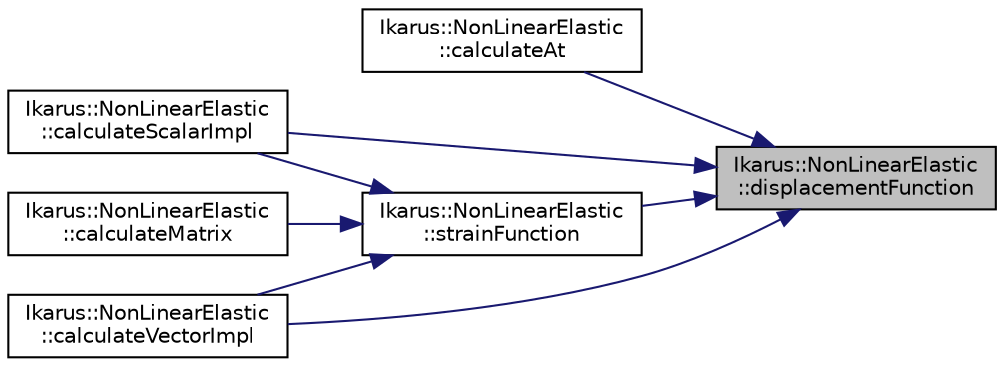 digraph "Ikarus::NonLinearElastic::displacementFunction"
{
 // LATEX_PDF_SIZE
  edge [fontname="Helvetica",fontsize="10",labelfontname="Helvetica",labelfontsize="10"];
  node [fontname="Helvetica",fontsize="10",shape=record];
  rankdir="RL";
  Node1 [label="Ikarus::NonLinearElastic\l::displacementFunction",height=0.2,width=0.4,color="black", fillcolor="grey75", style="filled", fontcolor="black",tooltip="Get the displacement function for the given FERequirementType."];
  Node1 -> Node2 [dir="back",color="midnightblue",fontsize="10",style="solid"];
  Node2 [label="Ikarus::NonLinearElastic\l::calculateAt",height=0.2,width=0.4,color="black", fillcolor="white", style="filled",URL="$db/d4b/a01309.html#afc5090fbbd1054eaa33932e88f2fdb42",tooltip="Calculate specified results at a given local position."];
  Node1 -> Node3 [dir="back",color="midnightblue",fontsize="10",style="solid"];
  Node3 [label="Ikarus::NonLinearElastic\l::calculateScalarImpl",height=0.2,width=0.4,color="black", fillcolor="white", style="filled",URL="$db/d4b/a01309.html#aa5bba94f05661386e4e62d6c74889490",tooltip=" "];
  Node1 -> Node4 [dir="back",color="midnightblue",fontsize="10",style="solid"];
  Node4 [label="Ikarus::NonLinearElastic\l::calculateVectorImpl",height=0.2,width=0.4,color="black", fillcolor="white", style="filled",URL="$db/d4b/a01309.html#ab3328f45d8603589239dcea4c86a745b",tooltip=" "];
  Node1 -> Node5 [dir="back",color="midnightblue",fontsize="10",style="solid"];
  Node5 [label="Ikarus::NonLinearElastic\l::strainFunction",height=0.2,width=0.4,color="black", fillcolor="white", style="filled",URL="$db/d4b/a01309.html#ae258d2211b130b7b6f167aa86ac1fab7",tooltip="The strain function for the given FERequirementType."];
  Node5 -> Node6 [dir="back",color="midnightblue",fontsize="10",style="solid"];
  Node6 [label="Ikarus::NonLinearElastic\l::calculateMatrix",height=0.2,width=0.4,color="black", fillcolor="white", style="filled",URL="$db/d4b/a01309.html#a4cdd78cc86c784202967911c9953e667",tooltip="Calculate the matrix associated with the given FERequirementType."];
  Node5 -> Node3 [dir="back",color="midnightblue",fontsize="10",style="solid"];
  Node5 -> Node4 [dir="back",color="midnightblue",fontsize="10",style="solid"];
}

